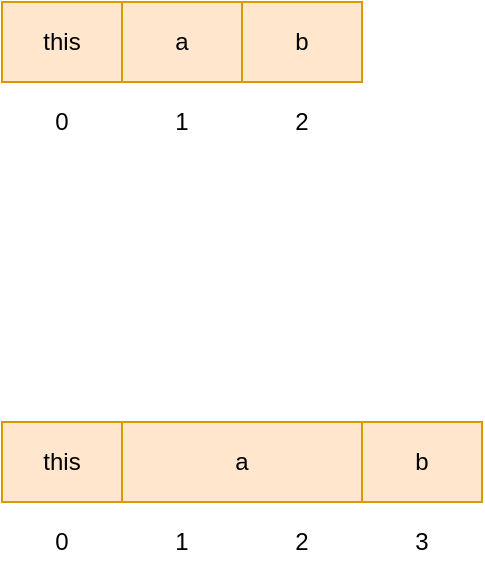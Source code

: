 <mxfile version="14.9.2" type="github">
  <diagram id="32-YPFFI914zrs2QTviE" name="Page-1">
    <mxGraphModel dx="946" dy="536" grid="1" gridSize="10" guides="1" tooltips="1" connect="1" arrows="1" fold="1" page="1" pageScale="1" pageWidth="827" pageHeight="1169" math="0" shadow="0">
      <root>
        <mxCell id="0" />
        <mxCell id="1" parent="0" />
        <mxCell id="M6k7n0lQayy1zcLVZRTs-14" value="0" style="text;html=1;strokeColor=none;fillColor=none;align=center;verticalAlign=middle;whiteSpace=wrap;rounded=0;" vertex="1" parent="1">
          <mxGeometry x="340" y="170" width="40" height="20" as="geometry" />
        </mxCell>
        <mxCell id="M6k7n0lQayy1zcLVZRTs-15" value="1" style="text;html=1;strokeColor=none;fillColor=none;align=center;verticalAlign=middle;whiteSpace=wrap;rounded=0;" vertex="1" parent="1">
          <mxGeometry x="400" y="170" width="40" height="20" as="geometry" />
        </mxCell>
        <mxCell id="M6k7n0lQayy1zcLVZRTs-16" value="2" style="text;html=1;strokeColor=none;fillColor=none;align=center;verticalAlign=middle;whiteSpace=wrap;rounded=0;" vertex="1" parent="1">
          <mxGeometry x="460" y="170" width="40" height="20" as="geometry" />
        </mxCell>
        <mxCell id="M6k7n0lQayy1zcLVZRTs-27" value="this" style="rounded=0;whiteSpace=wrap;html=1;fillColor=#ffe6cc;strokeColor=#d79b00;" vertex="1" parent="1">
          <mxGeometry x="330" y="120" width="60" height="40" as="geometry" />
        </mxCell>
        <mxCell id="M6k7n0lQayy1zcLVZRTs-28" value="a" style="rounded=0;whiteSpace=wrap;html=1;fillColor=#ffe6cc;strokeColor=#d79b00;" vertex="1" parent="1">
          <mxGeometry x="390" y="120" width="60" height="40" as="geometry" />
        </mxCell>
        <mxCell id="M6k7n0lQayy1zcLVZRTs-29" value="b" style="rounded=0;whiteSpace=wrap;html=1;fillColor=#ffe6cc;strokeColor=#d79b00;" vertex="1" parent="1">
          <mxGeometry x="450" y="120" width="60" height="40" as="geometry" />
        </mxCell>
        <mxCell id="M6k7n0lQayy1zcLVZRTs-30" value="0" style="text;html=1;strokeColor=none;fillColor=none;align=center;verticalAlign=middle;whiteSpace=wrap;rounded=0;" vertex="1" parent="1">
          <mxGeometry x="340" y="380" width="40" height="20" as="geometry" />
        </mxCell>
        <mxCell id="M6k7n0lQayy1zcLVZRTs-31" value="1" style="text;html=1;strokeColor=none;fillColor=none;align=center;verticalAlign=middle;whiteSpace=wrap;rounded=0;" vertex="1" parent="1">
          <mxGeometry x="400" y="380" width="40" height="20" as="geometry" />
        </mxCell>
        <mxCell id="M6k7n0lQayy1zcLVZRTs-32" value="3" style="text;html=1;strokeColor=none;fillColor=none;align=center;verticalAlign=middle;whiteSpace=wrap;rounded=0;" vertex="1" parent="1">
          <mxGeometry x="520" y="380" width="40" height="20" as="geometry" />
        </mxCell>
        <mxCell id="M6k7n0lQayy1zcLVZRTs-33" value="this" style="rounded=0;whiteSpace=wrap;html=1;fillColor=#ffe6cc;strokeColor=#d79b00;" vertex="1" parent="1">
          <mxGeometry x="330" y="330" width="60" height="40" as="geometry" />
        </mxCell>
        <mxCell id="M6k7n0lQayy1zcLVZRTs-35" value="b" style="rounded=0;whiteSpace=wrap;html=1;fillColor=#ffe6cc;strokeColor=#d79b00;" vertex="1" parent="1">
          <mxGeometry x="510" y="330" width="60" height="40" as="geometry" />
        </mxCell>
        <mxCell id="M6k7n0lQayy1zcLVZRTs-36" value="a" style="rounded=0;whiteSpace=wrap;html=1;fillColor=#ffe6cc;strokeColor=#d79b00;" vertex="1" parent="1">
          <mxGeometry x="390" y="330" width="120" height="40" as="geometry" />
        </mxCell>
        <mxCell id="M6k7n0lQayy1zcLVZRTs-37" value="2" style="text;html=1;strokeColor=none;fillColor=none;align=center;verticalAlign=middle;whiteSpace=wrap;rounded=0;" vertex="1" parent="1">
          <mxGeometry x="460" y="380" width="40" height="20" as="geometry" />
        </mxCell>
      </root>
    </mxGraphModel>
  </diagram>
</mxfile>
